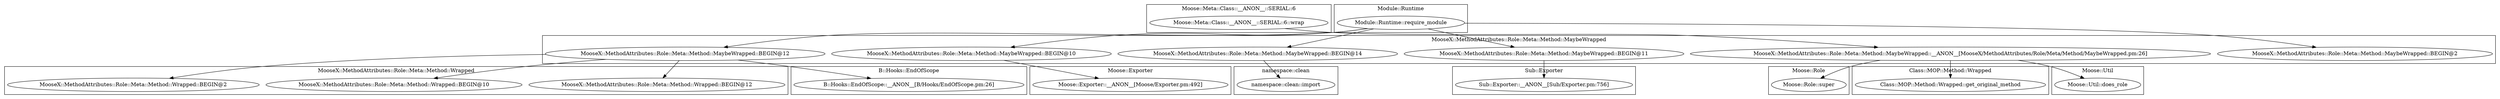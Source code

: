 digraph {
graph [overlap=false]
subgraph cluster_MooseX_MethodAttributes_Role_Meta_Method_Wrapped {
	label="MooseX::MethodAttributes::Role::Meta::Method::Wrapped";
	"MooseX::MethodAttributes::Role::Meta::Method::Wrapped::BEGIN@12";
	"MooseX::MethodAttributes::Role::Meta::Method::Wrapped::BEGIN@10";
	"MooseX::MethodAttributes::Role::Meta::Method::Wrapped::BEGIN@2";
}
subgraph cluster_Moose_Meta_Class___ANON___SERIAL_6 {
	label="Moose::Meta::Class::__ANON__::SERIAL::6";
	"Moose::Meta::Class::__ANON__::SERIAL::6::wrap";
}
subgraph cluster_namespace_clean {
	label="namespace::clean";
	"namespace::clean::import";
}
subgraph cluster_Moose_Role {
	label="Moose::Role";
	"Moose::Role::super";
}
subgraph cluster_Class_MOP_Method_Wrapped {
	label="Class::MOP::Method::Wrapped";
	"Class::MOP::Method::Wrapped::get_original_method";
}
subgraph cluster_Module_Runtime {
	label="Module::Runtime";
	"Module::Runtime::require_module";
}
subgraph cluster_MooseX_MethodAttributes_Role_Meta_Method_MaybeWrapped {
	label="MooseX::MethodAttributes::Role::Meta::Method::MaybeWrapped";
	"MooseX::MethodAttributes::Role::Meta::Method::MaybeWrapped::BEGIN@2";
	"MooseX::MethodAttributes::Role::Meta::Method::MaybeWrapped::BEGIN@12";
	"MooseX::MethodAttributes::Role::Meta::Method::MaybeWrapped::BEGIN@10";
	"MooseX::MethodAttributes::Role::Meta::Method::MaybeWrapped::BEGIN@14";
	"MooseX::MethodAttributes::Role::Meta::Method::MaybeWrapped::BEGIN@11";
	"MooseX::MethodAttributes::Role::Meta::Method::MaybeWrapped::__ANON__[MooseX/MethodAttributes/Role/Meta/Method/MaybeWrapped.pm:26]";
}
subgraph cluster_Moose_Exporter {
	label="Moose::Exporter";
	"Moose::Exporter::__ANON__[Moose/Exporter.pm:492]";
}
subgraph cluster_B_Hooks_EndOfScope {
	label="B::Hooks::EndOfScope";
	"B::Hooks::EndOfScope::__ANON__[B/Hooks/EndOfScope.pm:26]";
}
subgraph cluster_Sub_Exporter {
	label="Sub::Exporter";
	"Sub::Exporter::__ANON__[Sub/Exporter.pm:756]";
}
subgraph cluster_Moose_Util {
	label="Moose::Util";
	"Moose::Util::does_role";
}
"Module::Runtime::require_module" -> "MooseX::MethodAttributes::Role::Meta::Method::MaybeWrapped::BEGIN@10";
"Moose::Meta::Class::__ANON__::SERIAL::6::wrap" -> "MooseX::MethodAttributes::Role::Meta::Method::MaybeWrapped::__ANON__[MooseX/MethodAttributes/Role/Meta/Method/MaybeWrapped.pm:26]";
"MooseX::MethodAttributes::Role::Meta::Method::MaybeWrapped::BEGIN@11" -> "Sub::Exporter::__ANON__[Sub/Exporter.pm:756]";
"Module::Runtime::require_module" -> "MooseX::MethodAttributes::Role::Meta::Method::MaybeWrapped::BEGIN@14";
"MooseX::MethodAttributes::Role::Meta::Method::MaybeWrapped::BEGIN@14" -> "namespace::clean::import";
"MooseX::MethodAttributes::Role::Meta::Method::MaybeWrapped::BEGIN@12" -> "B::Hooks::EndOfScope::__ANON__[B/Hooks/EndOfScope.pm:26]";
"MooseX::MethodAttributes::Role::Meta::Method::MaybeWrapped::BEGIN@10" -> "Moose::Exporter::__ANON__[Moose/Exporter.pm:492]";
"MooseX::MethodAttributes::Role::Meta::Method::MaybeWrapped::BEGIN@12" -> "MooseX::MethodAttributes::Role::Meta::Method::Wrapped::BEGIN@10";
"Module::Runtime::require_module" -> "MooseX::MethodAttributes::Role::Meta::Method::MaybeWrapped::BEGIN@11";
"Module::Runtime::require_module" -> "MooseX::MethodAttributes::Role::Meta::Method::MaybeWrapped::BEGIN@2";
"MooseX::MethodAttributes::Role::Meta::Method::MaybeWrapped::__ANON__[MooseX/MethodAttributes/Role/Meta/Method/MaybeWrapped.pm:26]" -> "Class::MOP::Method::Wrapped::get_original_method";
"MooseX::MethodAttributes::Role::Meta::Method::MaybeWrapped::BEGIN@12" -> "MooseX::MethodAttributes::Role::Meta::Method::Wrapped::BEGIN@12";
"MooseX::MethodAttributes::Role::Meta::Method::MaybeWrapped::__ANON__[MooseX/MethodAttributes/Role/Meta/Method/MaybeWrapped.pm:26]" -> "Moose::Util::does_role";
"MooseX::MethodAttributes::Role::Meta::Method::MaybeWrapped::BEGIN@12" -> "MooseX::MethodAttributes::Role::Meta::Method::Wrapped::BEGIN@2";
"MooseX::MethodAttributes::Role::Meta::Method::MaybeWrapped::__ANON__[MooseX/MethodAttributes/Role/Meta/Method/MaybeWrapped.pm:26]" -> "Moose::Role::super";
"Module::Runtime::require_module" -> "MooseX::MethodAttributes::Role::Meta::Method::MaybeWrapped::BEGIN@12";
}
